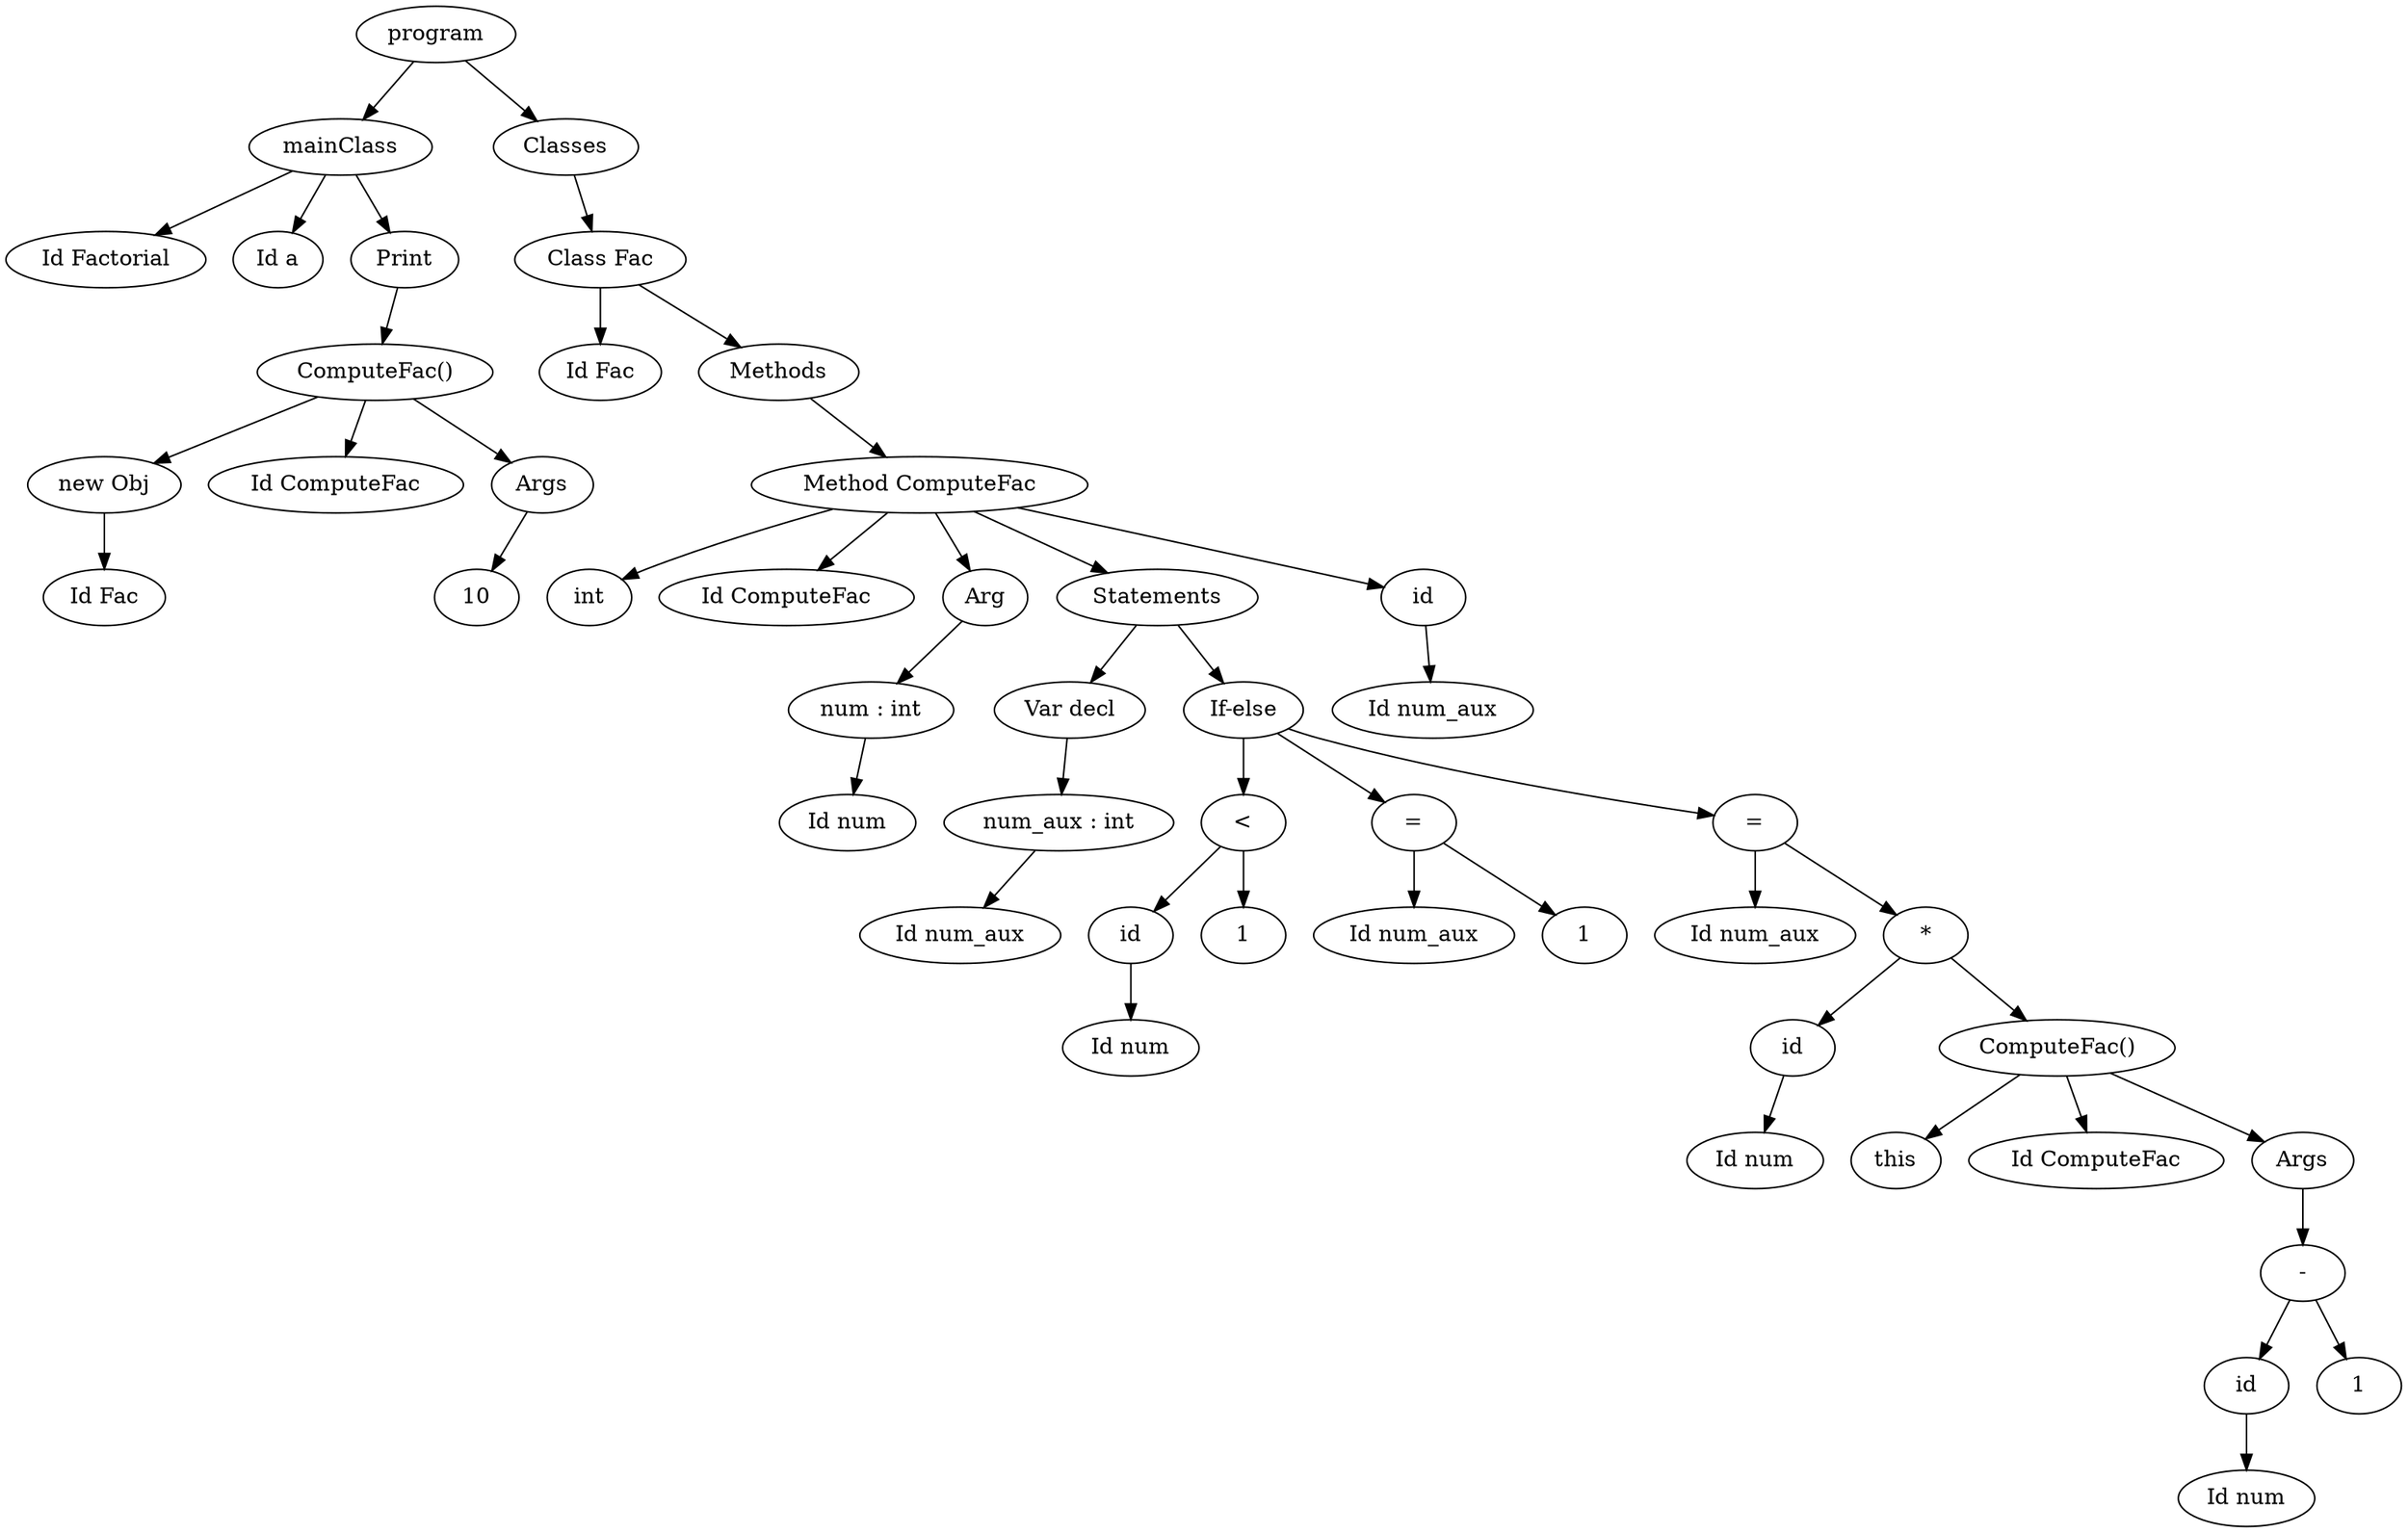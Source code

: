 digraph G {
program -> mainClass -> id_600063280;
id_600063280[label="Id Factorial"];
mainClass -> id_600063260;
id_600063260[label="Id a"];
mainClass -> print_600063220 -> call_6000631c0 -> new_obj_600063080 -> id_600063060;
id_600063060[label="Id Fac"];
new_obj_600063080[label="new Obj"];
call_6000631c0 -> id_6000631a0;
id_6000631a0[label="Id ComputeFac"];
call_6000631c0 -> args_600063150 -> const_6000630f0;
const_6000630f0[label="10"];
args_600063150[label="Args"];
call_6000631c0[label="ComputeFac()"];
print_600063220[label="Print"];
program -> classes_600063300 -> class_600064050 -> id_600064030;
id_600064030[label="Id Fac"];
class_600064050 -> methods__6000633d0 -> method_600063f90 -> int_600063450;
int_600063450[label="int"];
method_600063f90 -> id_600063f70;
id_600063f70[label="Id ComputeFac"];
method_600063f90 -> args_decls_6000635b0 -> var_600063540 -> id_600063520;
id_600063520[label="Id num"];
var_600063540[label="num : int"];
args_decls_6000635b0[label="Arg"];
method_600063f90 -> stms_600063600 -> var_stm_600063740 -> var_6000636f0 -> id_6000636d0;
id_6000636d0[label="Id num_aux"];
var_6000636f0[label="num_aux : int"];
var_stm_600063740[label="Var decl"];
stms_600063600[label="Statements"];
stms_600063600 -> if_600063e60 -> Less_600063880 -> id_exp_6000637f0 -> id_6000637d0;
id_6000637d0[label="Id num"];
id_exp_6000637f0[label="id"];
Less_600063880 -> const_600063840;
const_600063840[label="1"];
Less_600063880[label="<"];
if_600063e60 -> assign__600063970 -> id_600063950;
id_600063950[label="Id num_aux"];
assign__600063970 -> const_600063910;
const_600063910[label="1"];
assign__600063970[label="="];
if_600063e60 -> assign__600063e10 -> id_600063df0;
id_600063df0[label="Id num_aux"];
assign__600063e10 -> Multiply_600063d90 -> id_exp_600063a40 -> id_600063a20;
id_600063a20[label="Id num"];
id_exp_600063a40[label="id"];
Multiply_600063d90 -> call_600063d30 -> id_exp_600063ae0;
id_exp_600063ae0[label="this"];
call_600063d30 -> id_600063d10;
id_600063d10[label="Id ComputeFac"];
call_600063d30 -> args_600063cc0 -> Minus_600063c40 -> id_exp_600063bb0 -> id_600063b90;
id_600063b90[label="Id num"];
id_exp_600063bb0[label="id"];
Minus_600063c40 -> const_600063c00;
const_600063c00[label="1"];
Minus_600063c40[label="-"];
args_600063cc0[label="Args"];
call_600063d30[label="ComputeFac()"];
Multiply_600063d90[label="*"];
assign__600063e10[label="="];
if_600063e60[label="If-else"];
stms_600063600[label="Statements"];
method_600063f90 -> id_exp_600063f20 -> id_600063780;
id_600063780[label="Id num_aux"];
id_exp_600063f20[label="id"];
method_600063f90[label="Method ComputeFac"];
methods__6000633d0[label="Methods"];
class_600064050[label="Class Fac"];
classes_600063300[label="Classes"];
}
